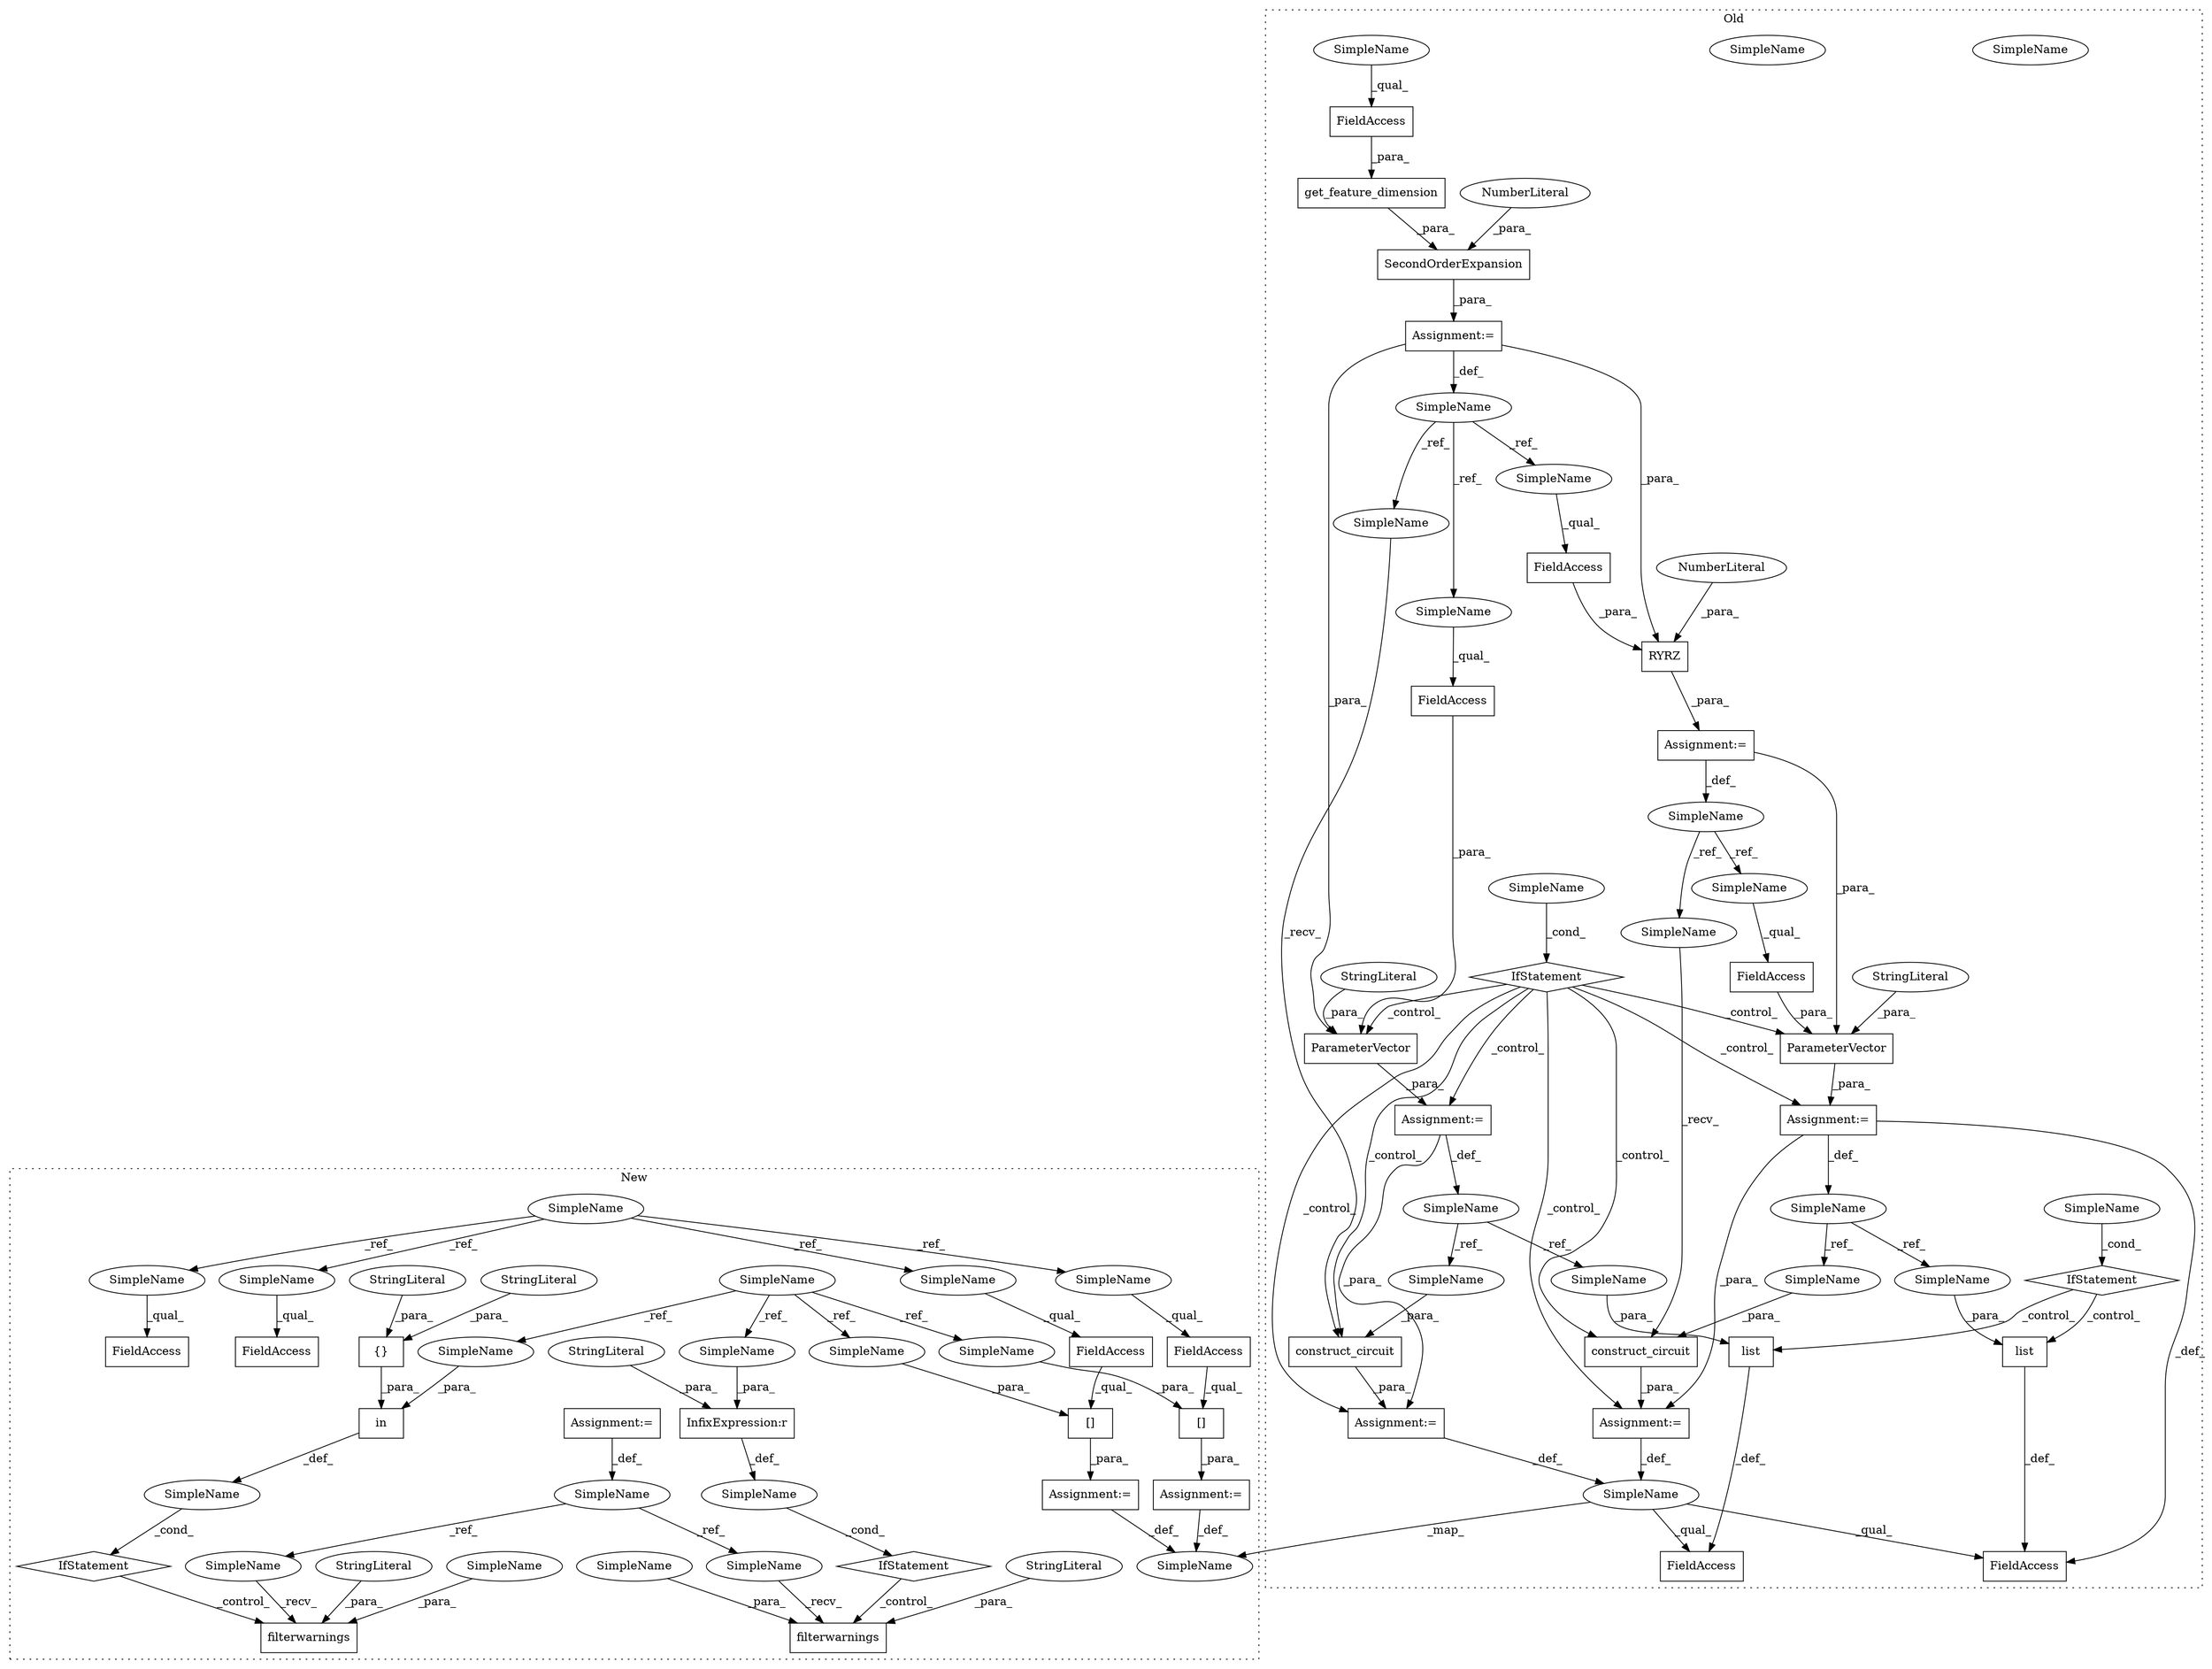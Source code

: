 digraph G {
subgraph cluster0 {
1 [label="get_feature_dimension" a="32" s="2408,2448" l="22,1" shape="box"];
3 [label="SecondOrderExpansion" a="32" s="2387,2451" l="21,1" shape="box"];
4 [label="NumberLiteral" a="34" s="2450" l="1" shape="ellipse"];
5 [label="FieldAccess" a="22" s="2671" l="23" shape="box"];
7 [label="SimpleName" a="42" s="2458" l="8" shape="ellipse"];
8 [label="construct_circuit" a="32" s="2721,2744" l="18,1" shape="box"];
10 [label="list" a="32" s="2925,2935" l="5,1" shape="box"];
11 [label="SimpleName" a="42" s="2641" l="5" shape="ellipse"];
14 [label="FieldAccess" a="22" s="2904" l="20" shape="box"];
15 [label="ParameterVector" a="32" s="2647,2694" l="16,1" shape="box"];
16 [label="StringLiteral" a="45" s="2663" l="7" shape="ellipse"];
27 [label="Assignment:=" a="7" s="2711" l="1" shape="box"];
28 [label="Assignment:=" a="7" s="2466" l="1" shape="box"];
30 [label="Assignment:=" a="7" s="2646" l="1" shape="box"];
34 [label="SimpleName" a="42" s="2757" l="3" shape="ellipse"];
36 [label="FieldAccess" a="22" s="2865" l="23" shape="box"];
37 [label="SimpleName" a="42" s="2843" l="12" shape="ellipse"];
38 [label="IfStatement" a="25" s="2839,2855" l="4,2" shape="diamond"];
39 [label="FieldAccess" a="22" s="2472" l="22" shape="box"];
40 [label="SimpleName" a="42" s="2375" l="11" shape="ellipse"];
41 [label="FieldAccess" a="22" s="2551" l="29" shape="box"];
42 [label="FieldAccess" a="22" s="2430" l="18" shape="box"];
47 [label="ParameterVector" a="32" s="2531,2580" l="16,1" shape="box"];
48 [label="RYRZ" a="32" s="2467,2496" l="5,1" shape="box"];
49 [label="NumberLiteral" a="34" s="2495" l="1" shape="ellipse"];
50 [label="IfStatement" a="25" s="2503,2519" l="4,2" shape="diamond"];
51 [label="SimpleName" a="42" s="2507" l="12" shape="ellipse"];
52 [label="construct_circuit" a="32" s="2613,2632" l="18,1" shape="box"];
53 [label="SimpleName" a="42" s="2529" l="1" shape="ellipse"];
54 [label="list" a="32" s="2889,2895" l="5,1" shape="box"];
55 [label="Assignment:=" a="7" s="2530" l="1" shape="box"];
56 [label="StringLiteral" a="45" s="2547" l="3" shape="ellipse"];
58 [label="Assignment:=" a="7" s="2386" l="1" shape="box"];
60 [label="Assignment:=" a="7" s="2600" l="1" shape="box"];
62 [label="SimpleName" a="42" s="2930" l="5" shape="ellipse"];
63 [label="SimpleName" a="42" s="2739" l="5" shape="ellipse"];
72 [label="SimpleName" a="42" s="2712" l="8" shape="ellipse"];
73 [label="SimpleName" a="42" s="2671" l="8" shape="ellipse"];
74 [label="SimpleName" a="42" s="2430" l="4" shape="ellipse"];
77 [label="SimpleName" a="42" s="2601" l="11" shape="ellipse"];
78 [label="SimpleName" a="42" s="2551" l="11" shape="ellipse"];
79 [label="SimpleName" a="42" s="2472" l="11" shape="ellipse"];
82 [label="SimpleName" a="42" s="2894" l="1" shape="ellipse"];
83 [label="SimpleName" a="42" s="2631" l="1" shape="ellipse"];
84 [label="SimpleName" a="42" s="2507" l="12" shape="ellipse"];
85 [label="SimpleName" a="42" s="2843" l="12" shape="ellipse"];
label = "Old";
style="dotted";
}
subgraph cluster1 {
2 [label="[]" a="2" s="3779,3805" l="22,1" shape="box"];
6 [label="FieldAccess" a="22" s="3779" l="21" shape="box"];
9 [label="SimpleName" a="42" s="3418" l="4" shape="ellipse"];
12 [label="InfixExpression:r" a="27" s="3867" l="4" shape="box"];
13 [label="StringLiteral" a="45" s="3871" l="9" shape="ellipse"];
17 [label="IfStatement" a="25" s="3859,3880" l="4,2" shape="diamond"];
18 [label="SimpleName" a="42" s="" l="" shape="ellipse"];
19 [label="filterwarnings" a="32" s="3899,3941" l="15,1" shape="box"];
20 [label="filterwarnings" a="32" s="4244,4286" l="15,1" shape="box"];
21 [label="SimpleName" a="42" s="3588" l="8" shape="ellipse"];
22 [label="StringLiteral" a="45" s="3914" l="8" shape="ellipse"];
23 [label="StringLiteral" a="45" s="4259" l="8" shape="ellipse"];
24 [label="SimpleName" a="42" s="" l="" shape="ellipse"];
25 [label="IfStatement" a="25" s="4045,4094" l="8,2" shape="diamond"];
26 [label="Assignment:=" a="7" s="3778" l="1" shape="box"];
29 [label="Assignment:=" a="7" s="3588" l="8" shape="box"];
31 [label="{}" a="4" s="4073,4093" l="1,1" shape="box"];
32 [label="[]" a="2" s="3825,3852" l="23,1" shape="box"];
33 [label="in" a="105" s="4053" l="41" shape="box"];
35 [label="SimpleName" a="42" s="3954" l="3" shape="ellipse"];
43 [label="SimpleName" a="42" s="3407" l="4" shape="ellipse"];
44 [label="FieldAccess" a="22" s="4128" l="24" shape="box"];
45 [label="FieldAccess" a="22" s="3825" l="22" shape="box"];
46 [label="FieldAccess" a="22" s="4181" l="32" shape="box"];
57 [label="StringLiteral" a="45" s="4074" l="9" shape="ellipse"];
59 [label="StringLiteral" a="45" s="4084" l="9" shape="ellipse"];
61 [label="Assignment:=" a="7" s="3824" l="1" shape="box"];
64 [label="SimpleName" a="42" s="3801" l="4" shape="ellipse"];
65 [label="SimpleName" a="42" s="3848" l="4" shape="ellipse"];
66 [label="SimpleName" a="42" s="4053" l="4" shape="ellipse"];
67 [label="SimpleName" a="42" s="3863" l="4" shape="ellipse"];
68 [label="SimpleName" a="42" s="4181" l="4" shape="ellipse"];
69 [label="SimpleName" a="42" s="3825" l="4" shape="ellipse"];
70 [label="SimpleName" a="42" s="4128" l="4" shape="ellipse"];
71 [label="SimpleName" a="42" s="3779" l="4" shape="ellipse"];
75 [label="SimpleName" a="42" s="3890" l="8" shape="ellipse"];
76 [label="SimpleName" a="42" s="4235" l="8" shape="ellipse"];
80 [label="SimpleName" a="42" s="4268" l="18" shape="ellipse"];
81 [label="SimpleName" a="42" s="3923" l="18" shape="ellipse"];
label = "New";
style="dotted";
}
1 -> 3 [label="_para_"];
2 -> 26 [label="_para_"];
3 -> 58 [label="_para_"];
4 -> 3 [label="_para_"];
5 -> 15 [label="_para_"];
6 -> 2 [label="_qual_"];
7 -> 73 [label="_ref_"];
7 -> 72 [label="_ref_"];
8 -> 27 [label="_para_"];
9 -> 66 [label="_ref_"];
9 -> 64 [label="_ref_"];
9 -> 65 [label="_ref_"];
9 -> 67 [label="_ref_"];
10 -> 14 [label="_def_"];
11 -> 63 [label="_ref_"];
11 -> 62 [label="_ref_"];
12 -> 18 [label="_def_"];
13 -> 12 [label="_para_"];
15 -> 30 [label="_para_"];
16 -> 15 [label="_para_"];
17 -> 19 [label="_control_"];
18 -> 17 [label="_cond_"];
21 -> 75 [label="_ref_"];
21 -> 76 [label="_ref_"];
22 -> 19 [label="_para_"];
23 -> 20 [label="_para_"];
24 -> 25 [label="_cond_"];
25 -> 20 [label="_control_"];
26 -> 35 [label="_def_"];
27 -> 34 [label="_def_"];
28 -> 15 [label="_para_"];
28 -> 7 [label="_def_"];
29 -> 21 [label="_def_"];
30 -> 14 [label="_def_"];
30 -> 11 [label="_def_"];
30 -> 27 [label="_para_"];
31 -> 33 [label="_para_"];
32 -> 61 [label="_para_"];
33 -> 24 [label="_def_"];
34 -> 36 [label="_qual_"];
34 -> 35 [label="_map_"];
34 -> 14 [label="_qual_"];
38 -> 54 [label="_control_"];
38 -> 10 [label="_control_"];
39 -> 48 [label="_para_"];
40 -> 77 [label="_ref_"];
40 -> 78 [label="_ref_"];
40 -> 79 [label="_ref_"];
41 -> 47 [label="_para_"];
42 -> 1 [label="_para_"];
43 -> 68 [label="_ref_"];
43 -> 69 [label="_ref_"];
43 -> 70 [label="_ref_"];
43 -> 71 [label="_ref_"];
45 -> 32 [label="_qual_"];
47 -> 55 [label="_para_"];
48 -> 28 [label="_para_"];
49 -> 48 [label="_para_"];
50 -> 8 [label="_control_"];
50 -> 27 [label="_control_"];
50 -> 30 [label="_control_"];
50 -> 55 [label="_control_"];
50 -> 60 [label="_control_"];
50 -> 52 [label="_control_"];
50 -> 47 [label="_control_"];
50 -> 15 [label="_control_"];
52 -> 60 [label="_para_"];
53 -> 83 [label="_ref_"];
53 -> 82 [label="_ref_"];
54 -> 36 [label="_def_"];
55 -> 60 [label="_para_"];
55 -> 53 [label="_def_"];
56 -> 47 [label="_para_"];
57 -> 31 [label="_para_"];
58 -> 48 [label="_para_"];
58 -> 40 [label="_def_"];
58 -> 47 [label="_para_"];
59 -> 31 [label="_para_"];
60 -> 34 [label="_def_"];
61 -> 35 [label="_def_"];
62 -> 10 [label="_para_"];
63 -> 8 [label="_para_"];
64 -> 2 [label="_para_"];
65 -> 32 [label="_para_"];
66 -> 33 [label="_para_"];
67 -> 12 [label="_para_"];
68 -> 46 [label="_qual_"];
69 -> 45 [label="_qual_"];
70 -> 44 [label="_qual_"];
71 -> 6 [label="_qual_"];
72 -> 8 [label="_recv_"];
73 -> 5 [label="_qual_"];
74 -> 42 [label="_qual_"];
75 -> 19 [label="_recv_"];
76 -> 20 [label="_recv_"];
77 -> 52 [label="_recv_"];
78 -> 41 [label="_qual_"];
79 -> 39 [label="_qual_"];
80 -> 20 [label="_para_"];
81 -> 19 [label="_para_"];
82 -> 54 [label="_para_"];
83 -> 52 [label="_para_"];
84 -> 50 [label="_cond_"];
85 -> 38 [label="_cond_"];
}